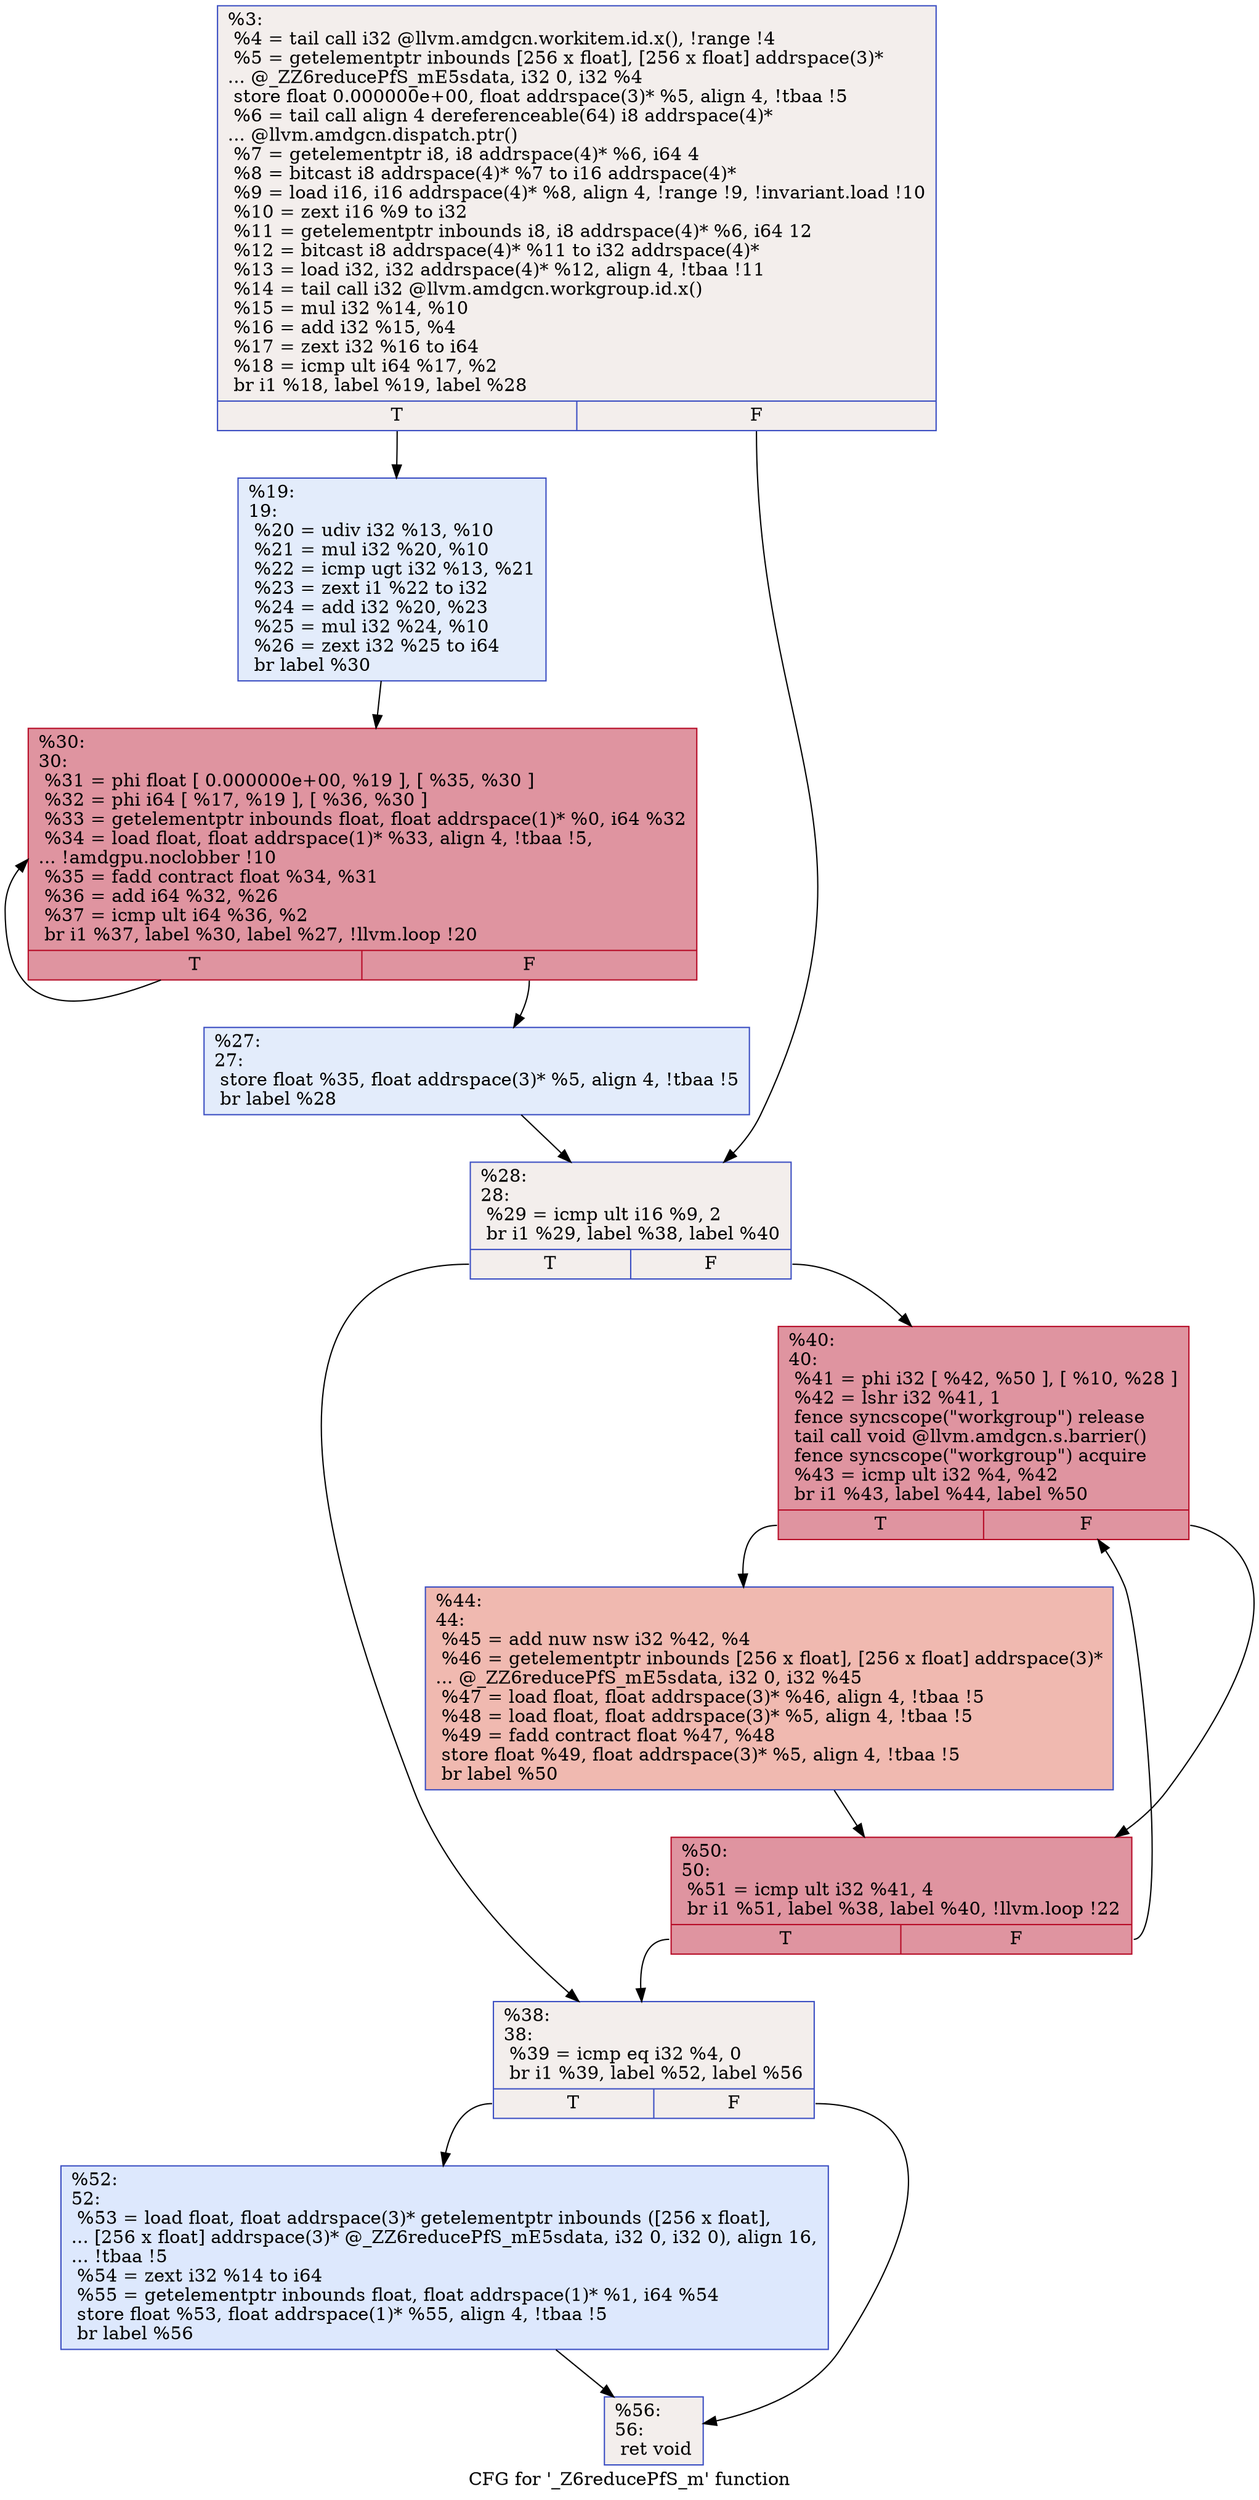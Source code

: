 digraph "CFG for '_Z6reducePfS_m' function" {
	label="CFG for '_Z6reducePfS_m' function";

	Node0x4db1790 [shape=record,color="#3d50c3ff", style=filled, fillcolor="#e3d9d370",label="{%3:\l  %4 = tail call i32 @llvm.amdgcn.workitem.id.x(), !range !4\l  %5 = getelementptr inbounds [256 x float], [256 x float] addrspace(3)*\l... @_ZZ6reducePfS_mE5sdata, i32 0, i32 %4\l  store float 0.000000e+00, float addrspace(3)* %5, align 4, !tbaa !5\l  %6 = tail call align 4 dereferenceable(64) i8 addrspace(4)*\l... @llvm.amdgcn.dispatch.ptr()\l  %7 = getelementptr i8, i8 addrspace(4)* %6, i64 4\l  %8 = bitcast i8 addrspace(4)* %7 to i16 addrspace(4)*\l  %9 = load i16, i16 addrspace(4)* %8, align 4, !range !9, !invariant.load !10\l  %10 = zext i16 %9 to i32\l  %11 = getelementptr inbounds i8, i8 addrspace(4)* %6, i64 12\l  %12 = bitcast i8 addrspace(4)* %11 to i32 addrspace(4)*\l  %13 = load i32, i32 addrspace(4)* %12, align 4, !tbaa !11\l  %14 = tail call i32 @llvm.amdgcn.workgroup.id.x()\l  %15 = mul i32 %14, %10\l  %16 = add i32 %15, %4\l  %17 = zext i32 %16 to i64\l  %18 = icmp ult i64 %17, %2\l  br i1 %18, label %19, label %28\l|{<s0>T|<s1>F}}"];
	Node0x4db1790:s0 -> Node0x4db47b0;
	Node0x4db1790:s1 -> Node0x4db4840;
	Node0x4db47b0 [shape=record,color="#3d50c3ff", style=filled, fillcolor="#bfd3f670",label="{%19:\l19:                                               \l  %20 = udiv i32 %13, %10\l  %21 = mul i32 %20, %10\l  %22 = icmp ugt i32 %13, %21\l  %23 = zext i1 %22 to i32\l  %24 = add i32 %20, %23\l  %25 = mul i32 %24, %10\l  %26 = zext i32 %25 to i64\l  br label %30\l}"];
	Node0x4db47b0 -> Node0x4db4d30;
	Node0x4db4df0 [shape=record,color="#3d50c3ff", style=filled, fillcolor="#bfd3f670",label="{%27:\l27:                                               \l  store float %35, float addrspace(3)* %5, align 4, !tbaa !5\l  br label %28\l}"];
	Node0x4db4df0 -> Node0x4db4840;
	Node0x4db4840 [shape=record,color="#3d50c3ff", style=filled, fillcolor="#e3d9d370",label="{%28:\l28:                                               \l  %29 = icmp ult i16 %9, 2\l  br i1 %29, label %38, label %40\l|{<s0>T|<s1>F}}"];
	Node0x4db4840:s0 -> Node0x4db5680;
	Node0x4db4840:s1 -> Node0x4db56d0;
	Node0x4db4d30 [shape=record,color="#b70d28ff", style=filled, fillcolor="#b70d2870",label="{%30:\l30:                                               \l  %31 = phi float [ 0.000000e+00, %19 ], [ %35, %30 ]\l  %32 = phi i64 [ %17, %19 ], [ %36, %30 ]\l  %33 = getelementptr inbounds float, float addrspace(1)* %0, i64 %32\l  %34 = load float, float addrspace(1)* %33, align 4, !tbaa !5,\l... !amdgpu.noclobber !10\l  %35 = fadd contract float %34, %31\l  %36 = add i64 %32, %26\l  %37 = icmp ult i64 %36, %2\l  br i1 %37, label %30, label %27, !llvm.loop !20\l|{<s0>T|<s1>F}}"];
	Node0x4db4d30:s0 -> Node0x4db4d30;
	Node0x4db4d30:s1 -> Node0x4db4df0;
	Node0x4db5680 [shape=record,color="#3d50c3ff", style=filled, fillcolor="#e3d9d370",label="{%38:\l38:                                               \l  %39 = icmp eq i32 %4, 0\l  br i1 %39, label %52, label %56\l|{<s0>T|<s1>F}}"];
	Node0x4db5680:s0 -> Node0x4db6620;
	Node0x4db5680:s1 -> Node0x4db6670;
	Node0x4db56d0 [shape=record,color="#b70d28ff", style=filled, fillcolor="#b70d2870",label="{%40:\l40:                                               \l  %41 = phi i32 [ %42, %50 ], [ %10, %28 ]\l  %42 = lshr i32 %41, 1\l  fence syncscope(\"workgroup\") release\l  tail call void @llvm.amdgcn.s.barrier()\l  fence syncscope(\"workgroup\") acquire\l  %43 = icmp ult i32 %4, %42\l  br i1 %43, label %44, label %50\l|{<s0>T|<s1>F}}"];
	Node0x4db56d0:s0 -> Node0x4db6cc0;
	Node0x4db56d0:s1 -> Node0x4db67b0;
	Node0x4db6cc0 [shape=record,color="#3d50c3ff", style=filled, fillcolor="#de614d70",label="{%44:\l44:                                               \l  %45 = add nuw nsw i32 %42, %4\l  %46 = getelementptr inbounds [256 x float], [256 x float] addrspace(3)*\l... @_ZZ6reducePfS_mE5sdata, i32 0, i32 %45\l  %47 = load float, float addrspace(3)* %46, align 4, !tbaa !5\l  %48 = load float, float addrspace(3)* %5, align 4, !tbaa !5\l  %49 = fadd contract float %47, %48\l  store float %49, float addrspace(3)* %5, align 4, !tbaa !5\l  br label %50\l}"];
	Node0x4db6cc0 -> Node0x4db67b0;
	Node0x4db67b0 [shape=record,color="#b70d28ff", style=filled, fillcolor="#b70d2870",label="{%50:\l50:                                               \l  %51 = icmp ult i32 %41, 4\l  br i1 %51, label %38, label %40, !llvm.loop !22\l|{<s0>T|<s1>F}}"];
	Node0x4db67b0:s0 -> Node0x4db5680;
	Node0x4db67b0:s1 -> Node0x4db56d0;
	Node0x4db6620 [shape=record,color="#3d50c3ff", style=filled, fillcolor="#b2ccfb70",label="{%52:\l52:                                               \l  %53 = load float, float addrspace(3)* getelementptr inbounds ([256 x float],\l... [256 x float] addrspace(3)* @_ZZ6reducePfS_mE5sdata, i32 0, i32 0), align 16,\l... !tbaa !5\l  %54 = zext i32 %14 to i64\l  %55 = getelementptr inbounds float, float addrspace(1)* %1, i64 %54\l  store float %53, float addrspace(1)* %55, align 4, !tbaa !5\l  br label %56\l}"];
	Node0x4db6620 -> Node0x4db6670;
	Node0x4db6670 [shape=record,color="#3d50c3ff", style=filled, fillcolor="#e3d9d370",label="{%56:\l56:                                               \l  ret void\l}"];
}
